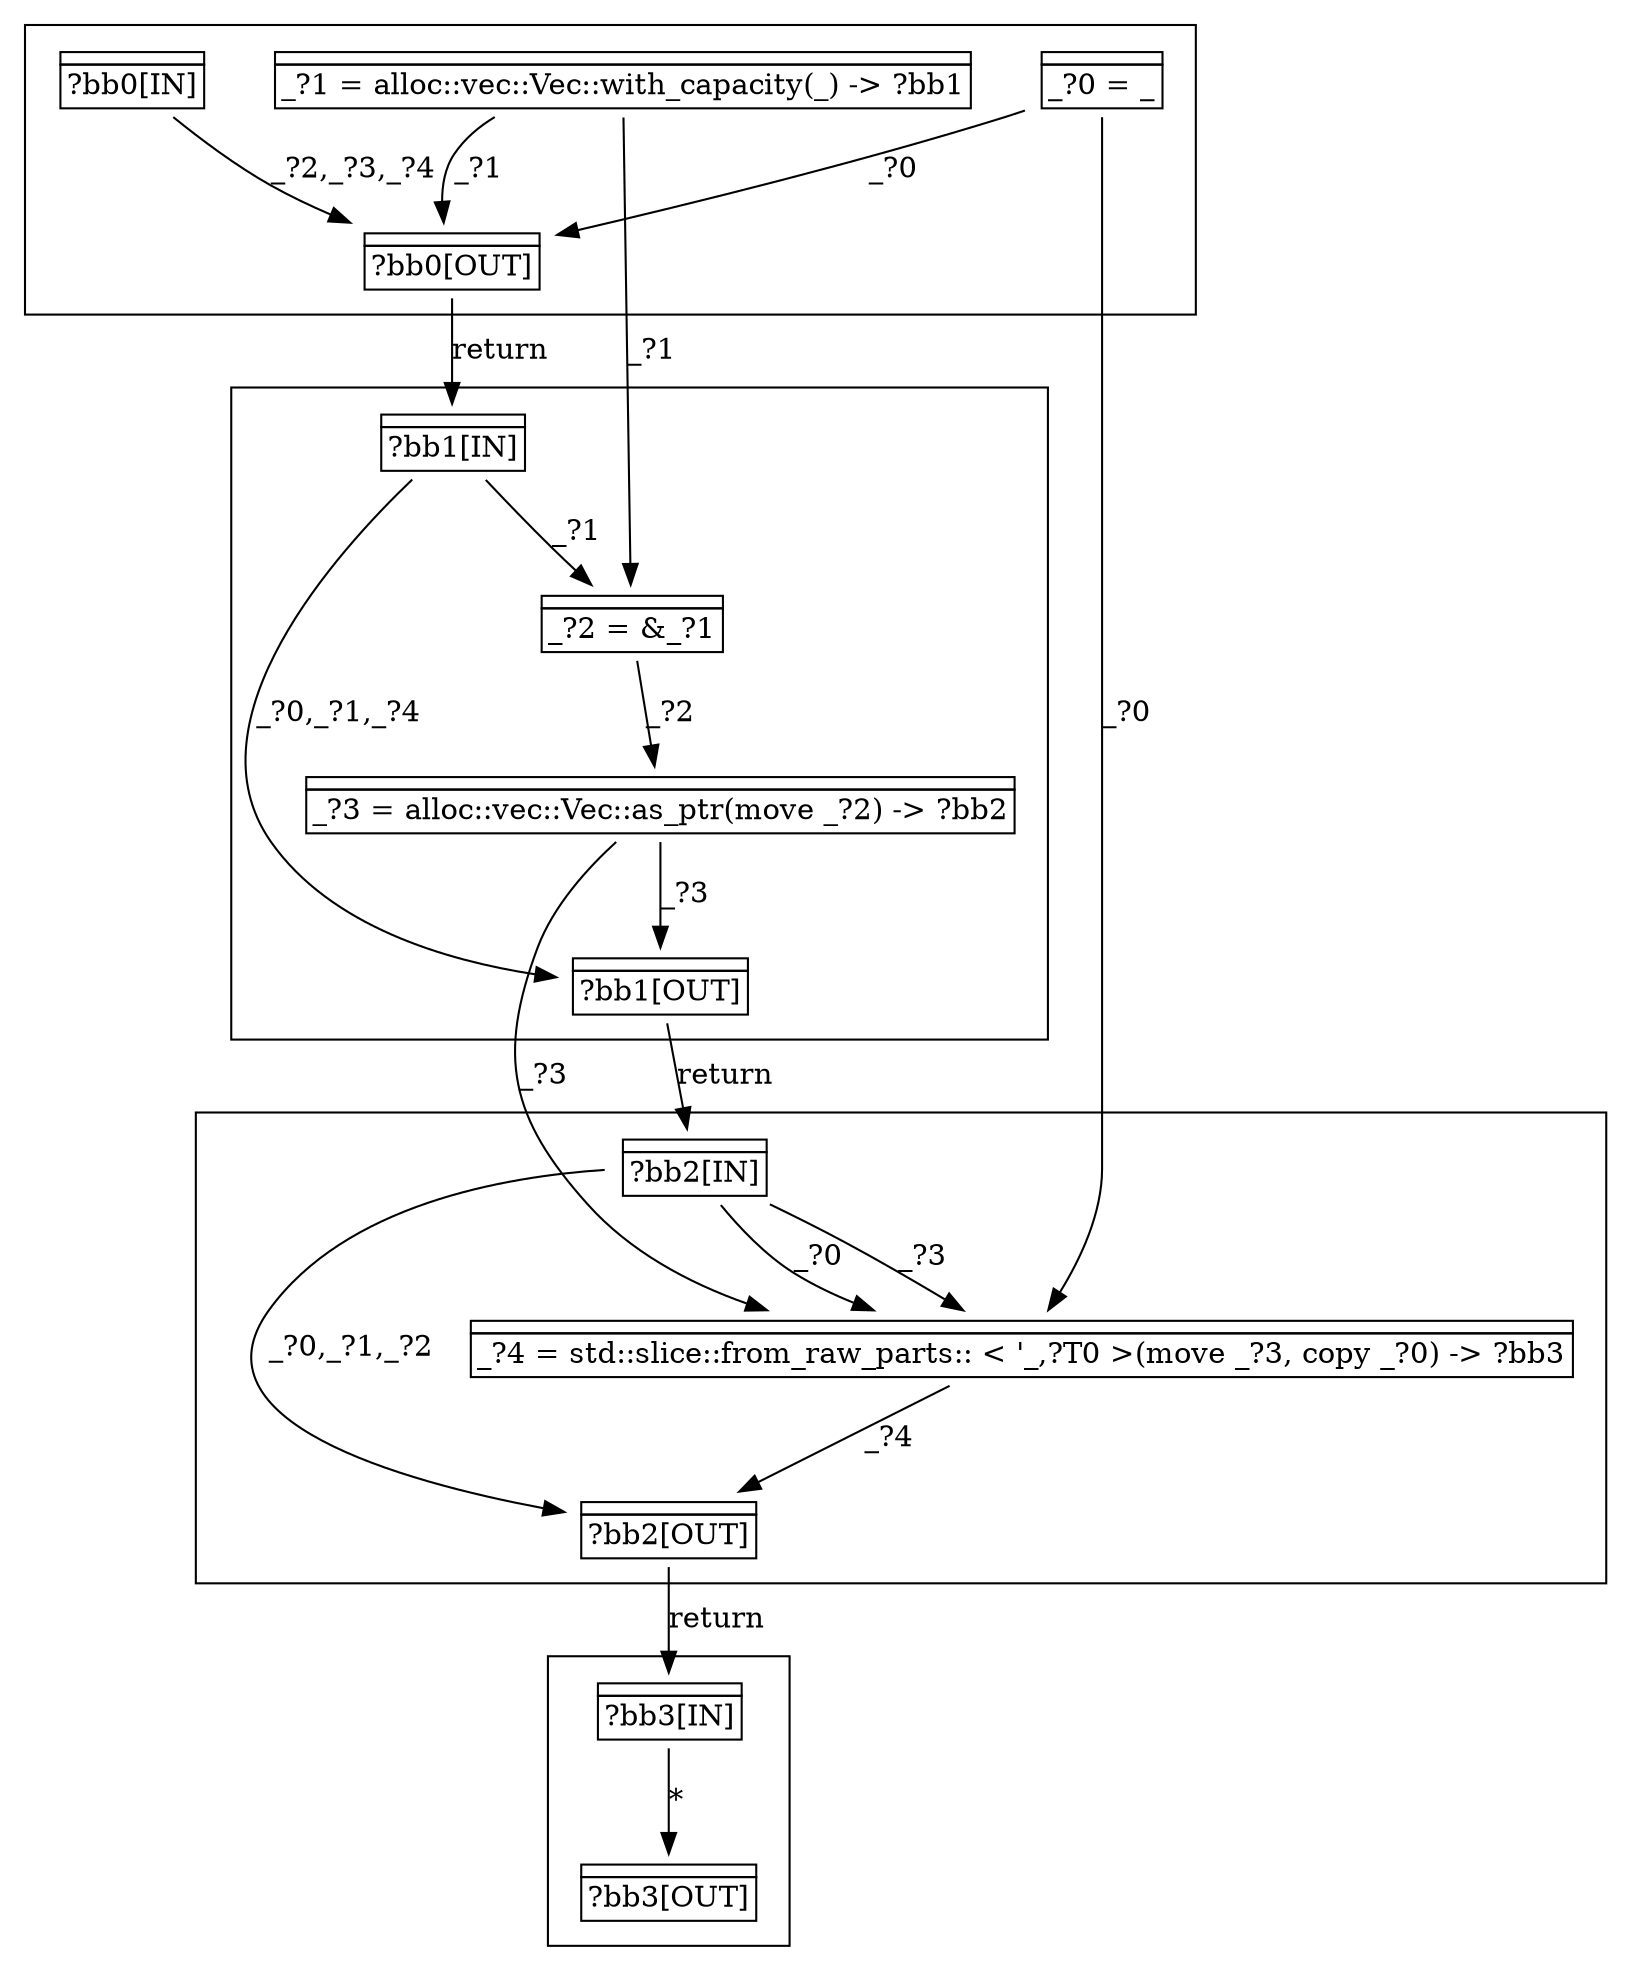 digraph DataDependencyGraph {
compound = true;
subgraph cluster_bb0 {
    bb0IN [shape="none", label=<<table border="0" cellborder="1" cellspacing="0"><tr><td  align="center" colspan="1"></td></tr><tr><td align="left">?bb0[IN]</td></tr></table>>];
    bb0OUT [shape="none", label=<<table border="0" cellborder="1" cellspacing="0"><tr><td  align="center" colspan="1"></td></tr><tr><td align="left">?bb0[OUT]</td></tr></table>>];
    bb0stmt0 [shape="none", label=<<table border="0" cellborder="1" cellspacing="0"><tr><td  align="center" colspan="1"></td></tr><tr><td align="left">_?0 = _</td></tr></table>>];
    bb0stmt1 [shape="none", label=<<table border="0" cellborder="1" cellspacing="0"><tr><td  align="center" colspan="1"></td></tr><tr><td align="left">_?1 = alloc::vec::Vec::with_capacity(_) -&gt; ?bb1</td></tr></table>>];
    bb0stmt0 -> bb0OUT [label="_?0"];
    bb0stmt1 -> bb0OUT [label="_?1"];
    bb0IN -> bb0OUT [label="_?2,_?3,_?4"];
}
subgraph cluster_bb1 {
    bb1IN [shape="none", label=<<table border="0" cellborder="1" cellspacing="0"><tr><td  align="center" colspan="1"></td></tr><tr><td align="left">?bb1[IN]</td></tr></table>>];
    bb1OUT [shape="none", label=<<table border="0" cellborder="1" cellspacing="0"><tr><td  align="center" colspan="1"></td></tr><tr><td align="left">?bb1[OUT]</td></tr></table>>];
    bb1stmt0 [shape="none", label=<<table border="0" cellborder="1" cellspacing="0"><tr><td  align="center" colspan="1"></td></tr><tr><td align="left">_?2 = &amp;_?1</td></tr></table>>];
    bb1stmt1 [shape="none", label=<<table border="0" cellborder="1" cellspacing="0"><tr><td  align="center" colspan="1"></td></tr><tr><td align="left">_?3 = alloc::vec::Vec::as_ptr(move _?2) -&gt; ?bb2</td></tr></table>>];
    bb1IN -> bb1stmt0 [label="_?1"];
    bb1stmt1 -> bb1OUT [label="_?3"];
    bb1IN -> bb1OUT [label="_?0,_?1,_?4"];
    bb1stmt0 -> bb1stmt1 [label="_?2"];
}
subgraph cluster_bb2 {
    bb2IN [shape="none", label=<<table border="0" cellborder="1" cellspacing="0"><tr><td  align="center" colspan="1"></td></tr><tr><td align="left">?bb2[IN]</td></tr></table>>];
    bb2OUT [shape="none", label=<<table border="0" cellborder="1" cellspacing="0"><tr><td  align="center" colspan="1"></td></tr><tr><td align="left">?bb2[OUT]</td></tr></table>>];
    bb2stmt0 [shape="none", label=<<table border="0" cellborder="1" cellspacing="0"><tr><td  align="center" colspan="1"></td></tr><tr><td align="left">_?4 = std::slice::from_raw_parts:: &lt; '_,?T0 &gt;(move _?3, copy _?0) -&gt; ?bb3</td></tr></table>>];
    bb2IN -> bb2stmt0 [label="_?0"];
    bb2IN -> bb2stmt0 [label="_?3"];
    bb2stmt0 -> bb2OUT [label="_?4"];
    bb2IN -> bb2OUT [label="_?0,_?1,_?2"];
}
subgraph cluster_bb3 {
    bb3IN [shape="none", label=<<table border="0" cellborder="1" cellspacing="0"><tr><td  align="center" colspan="1"></td></tr><tr><td align="left">?bb3[IN]</td></tr></table>>];
    bb3OUT [shape="none", label=<<table border="0" cellborder="1" cellspacing="0"><tr><td  align="center" colspan="1"></td></tr><tr><td align="left">?bb3[OUT]</td></tr></table>>];
    bb3IN -> bb3OUT [label="*"];
}
    bb0OUT -> bb1IN [label="return"];
    bb1OUT -> bb2IN [label="return"];
    bb2OUT -> bb3IN [label="return"];
    bb0stmt1 -> bb1stmt0 [label="_?1"];
    bb0stmt0 -> bb2stmt0 [label="_?0"];
    bb1stmt1 -> bb2stmt0 [label="_?3"];
}
